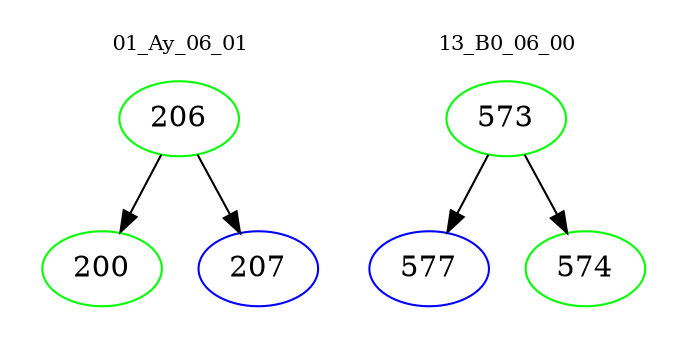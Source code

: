 digraph{
subgraph cluster_0 {
color = white
label = "01_Ay_06_01";
fontsize=10;
T0_206 [label="206", color="green"]
T0_206 -> T0_200 [color="black"]
T0_200 [label="200", color="green"]
T0_206 -> T0_207 [color="black"]
T0_207 [label="207", color="blue"]
}
subgraph cluster_1 {
color = white
label = "13_B0_06_00";
fontsize=10;
T1_573 [label="573", color="green"]
T1_573 -> T1_577 [color="black"]
T1_577 [label="577", color="blue"]
T1_573 -> T1_574 [color="black"]
T1_574 [label="574", color="green"]
}
}
